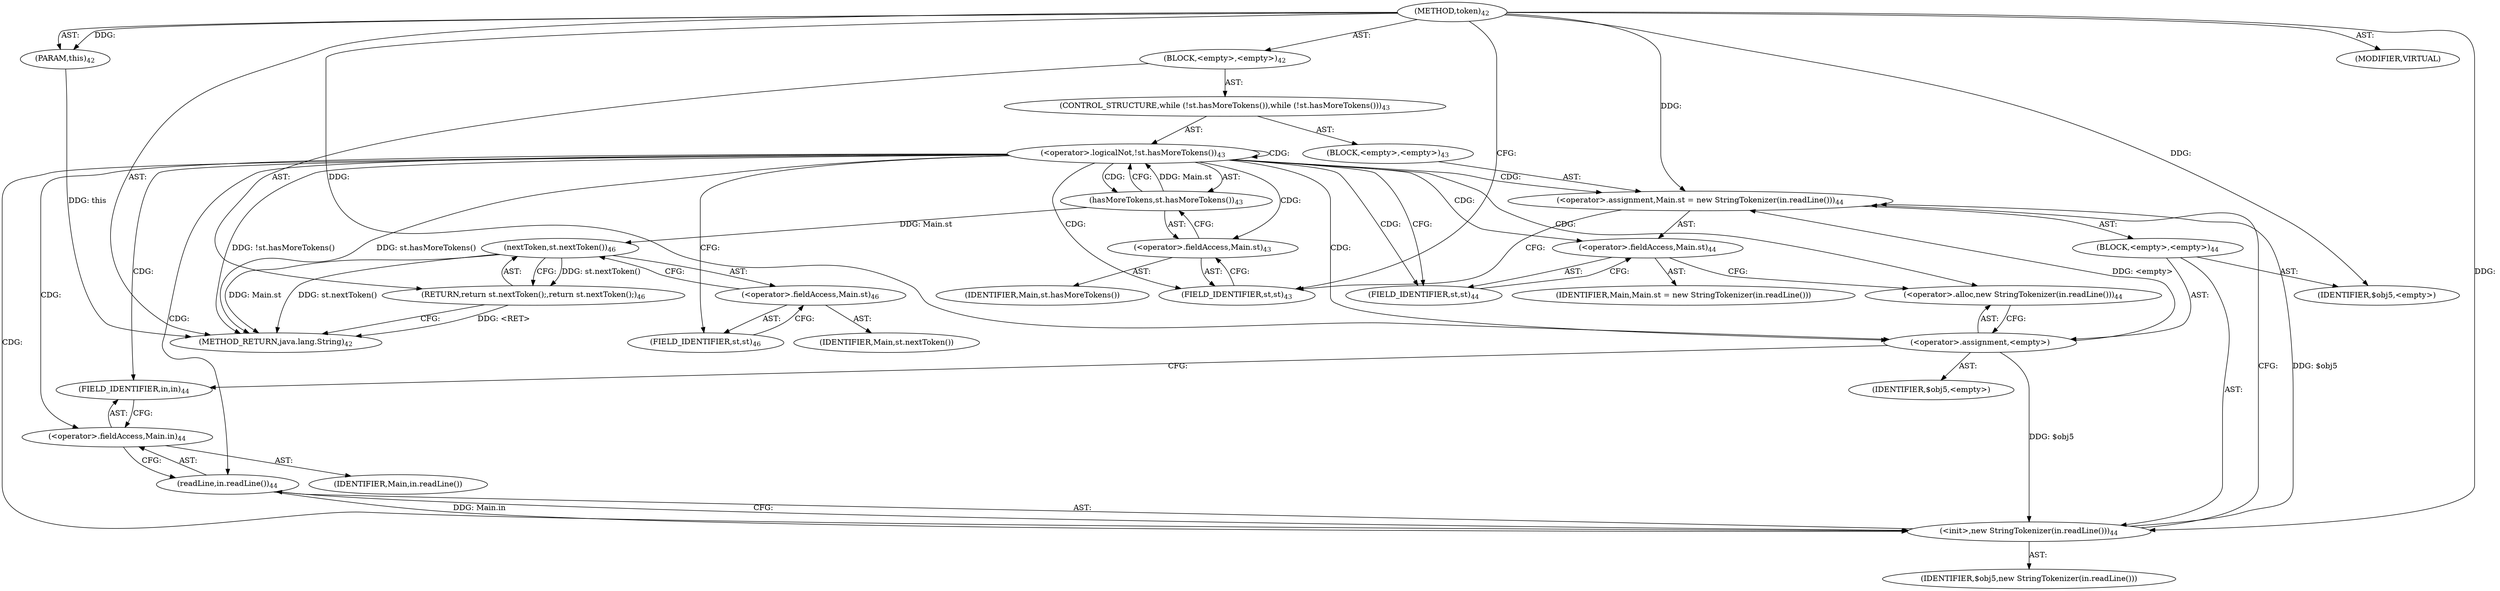 digraph "token" {  
"191" [label = <(METHOD,token)<SUB>42</SUB>> ]
"192" [label = <(PARAM,this)<SUB>42</SUB>> ]
"193" [label = <(BLOCK,&lt;empty&gt;,&lt;empty&gt;)<SUB>42</SUB>> ]
"194" [label = <(CONTROL_STRUCTURE,while (!st.hasMoreTokens()),while (!st.hasMoreTokens()))<SUB>43</SUB>> ]
"195" [label = <(&lt;operator&gt;.logicalNot,!st.hasMoreTokens())<SUB>43</SUB>> ]
"196" [label = <(hasMoreTokens,st.hasMoreTokens())<SUB>43</SUB>> ]
"197" [label = <(&lt;operator&gt;.fieldAccess,Main.st)<SUB>43</SUB>> ]
"198" [label = <(IDENTIFIER,Main,st.hasMoreTokens())> ]
"199" [label = <(FIELD_IDENTIFIER,st,st)<SUB>43</SUB>> ]
"200" [label = <(BLOCK,&lt;empty&gt;,&lt;empty&gt;)<SUB>43</SUB>> ]
"201" [label = <(&lt;operator&gt;.assignment,Main.st = new StringTokenizer(in.readLine()))<SUB>44</SUB>> ]
"202" [label = <(&lt;operator&gt;.fieldAccess,Main.st)<SUB>44</SUB>> ]
"203" [label = <(IDENTIFIER,Main,Main.st = new StringTokenizer(in.readLine()))> ]
"204" [label = <(FIELD_IDENTIFIER,st,st)<SUB>44</SUB>> ]
"205" [label = <(BLOCK,&lt;empty&gt;,&lt;empty&gt;)<SUB>44</SUB>> ]
"206" [label = <(&lt;operator&gt;.assignment,&lt;empty&gt;)> ]
"207" [label = <(IDENTIFIER,$obj5,&lt;empty&gt;)> ]
"208" [label = <(&lt;operator&gt;.alloc,new StringTokenizer(in.readLine()))<SUB>44</SUB>> ]
"209" [label = <(&lt;init&gt;,new StringTokenizer(in.readLine()))<SUB>44</SUB>> ]
"210" [label = <(IDENTIFIER,$obj5,new StringTokenizer(in.readLine()))> ]
"211" [label = <(readLine,in.readLine())<SUB>44</SUB>> ]
"212" [label = <(&lt;operator&gt;.fieldAccess,Main.in)<SUB>44</SUB>> ]
"213" [label = <(IDENTIFIER,Main,in.readLine())> ]
"214" [label = <(FIELD_IDENTIFIER,in,in)<SUB>44</SUB>> ]
"215" [label = <(IDENTIFIER,$obj5,&lt;empty&gt;)> ]
"216" [label = <(RETURN,return st.nextToken();,return st.nextToken();)<SUB>46</SUB>> ]
"217" [label = <(nextToken,st.nextToken())<SUB>46</SUB>> ]
"218" [label = <(&lt;operator&gt;.fieldAccess,Main.st)<SUB>46</SUB>> ]
"219" [label = <(IDENTIFIER,Main,st.nextToken())> ]
"220" [label = <(FIELD_IDENTIFIER,st,st)<SUB>46</SUB>> ]
"221" [label = <(MODIFIER,VIRTUAL)> ]
"222" [label = <(METHOD_RETURN,java.lang.String)<SUB>42</SUB>> ]
  "191" -> "192"  [ label = "AST: "] 
  "191" -> "193"  [ label = "AST: "] 
  "191" -> "221"  [ label = "AST: "] 
  "191" -> "222"  [ label = "AST: "] 
  "193" -> "194"  [ label = "AST: "] 
  "193" -> "216"  [ label = "AST: "] 
  "194" -> "195"  [ label = "AST: "] 
  "194" -> "200"  [ label = "AST: "] 
  "195" -> "196"  [ label = "AST: "] 
  "196" -> "197"  [ label = "AST: "] 
  "197" -> "198"  [ label = "AST: "] 
  "197" -> "199"  [ label = "AST: "] 
  "200" -> "201"  [ label = "AST: "] 
  "201" -> "202"  [ label = "AST: "] 
  "201" -> "205"  [ label = "AST: "] 
  "202" -> "203"  [ label = "AST: "] 
  "202" -> "204"  [ label = "AST: "] 
  "205" -> "206"  [ label = "AST: "] 
  "205" -> "209"  [ label = "AST: "] 
  "205" -> "215"  [ label = "AST: "] 
  "206" -> "207"  [ label = "AST: "] 
  "206" -> "208"  [ label = "AST: "] 
  "209" -> "210"  [ label = "AST: "] 
  "209" -> "211"  [ label = "AST: "] 
  "211" -> "212"  [ label = "AST: "] 
  "212" -> "213"  [ label = "AST: "] 
  "212" -> "214"  [ label = "AST: "] 
  "216" -> "217"  [ label = "AST: "] 
  "217" -> "218"  [ label = "AST: "] 
  "218" -> "219"  [ label = "AST: "] 
  "218" -> "220"  [ label = "AST: "] 
  "216" -> "222"  [ label = "CFG: "] 
  "195" -> "204"  [ label = "CFG: "] 
  "195" -> "220"  [ label = "CFG: "] 
  "217" -> "216"  [ label = "CFG: "] 
  "196" -> "195"  [ label = "CFG: "] 
  "201" -> "199"  [ label = "CFG: "] 
  "218" -> "217"  [ label = "CFG: "] 
  "197" -> "196"  [ label = "CFG: "] 
  "202" -> "208"  [ label = "CFG: "] 
  "220" -> "218"  [ label = "CFG: "] 
  "199" -> "197"  [ label = "CFG: "] 
  "204" -> "202"  [ label = "CFG: "] 
  "206" -> "214"  [ label = "CFG: "] 
  "209" -> "201"  [ label = "CFG: "] 
  "208" -> "206"  [ label = "CFG: "] 
  "211" -> "209"  [ label = "CFG: "] 
  "212" -> "211"  [ label = "CFG: "] 
  "214" -> "212"  [ label = "CFG: "] 
  "191" -> "199"  [ label = "CFG: "] 
  "216" -> "222"  [ label = "DDG: &lt;RET&gt;"] 
  "192" -> "222"  [ label = "DDG: this"] 
  "195" -> "222"  [ label = "DDG: st.hasMoreTokens()"] 
  "195" -> "222"  [ label = "DDG: !st.hasMoreTokens()"] 
  "217" -> "222"  [ label = "DDG: Main.st"] 
  "217" -> "222"  [ label = "DDG: st.nextToken()"] 
  "191" -> "192"  [ label = "DDG: "] 
  "217" -> "216"  [ label = "DDG: st.nextToken()"] 
  "196" -> "195"  [ label = "DDG: Main.st"] 
  "206" -> "201"  [ label = "DDG: &lt;empty&gt;"] 
  "209" -> "201"  [ label = "DDG: $obj5"] 
  "191" -> "201"  [ label = "DDG: "] 
  "196" -> "217"  [ label = "DDG: Main.st"] 
  "191" -> "206"  [ label = "DDG: "] 
  "191" -> "215"  [ label = "DDG: "] 
  "206" -> "209"  [ label = "DDG: $obj5"] 
  "191" -> "209"  [ label = "DDG: "] 
  "211" -> "209"  [ label = "DDG: Main.in"] 
  "195" -> "214"  [ label = "CDG: "] 
  "195" -> "204"  [ label = "CDG: "] 
  "195" -> "202"  [ label = "CDG: "] 
  "195" -> "206"  [ label = "CDG: "] 
  "195" -> "208"  [ label = "CDG: "] 
  "195" -> "201"  [ label = "CDG: "] 
  "195" -> "195"  [ label = "CDG: "] 
  "195" -> "209"  [ label = "CDG: "] 
  "195" -> "196"  [ label = "CDG: "] 
  "195" -> "211"  [ label = "CDG: "] 
  "195" -> "197"  [ label = "CDG: "] 
  "195" -> "212"  [ label = "CDG: "] 
  "195" -> "199"  [ label = "CDG: "] 
}
